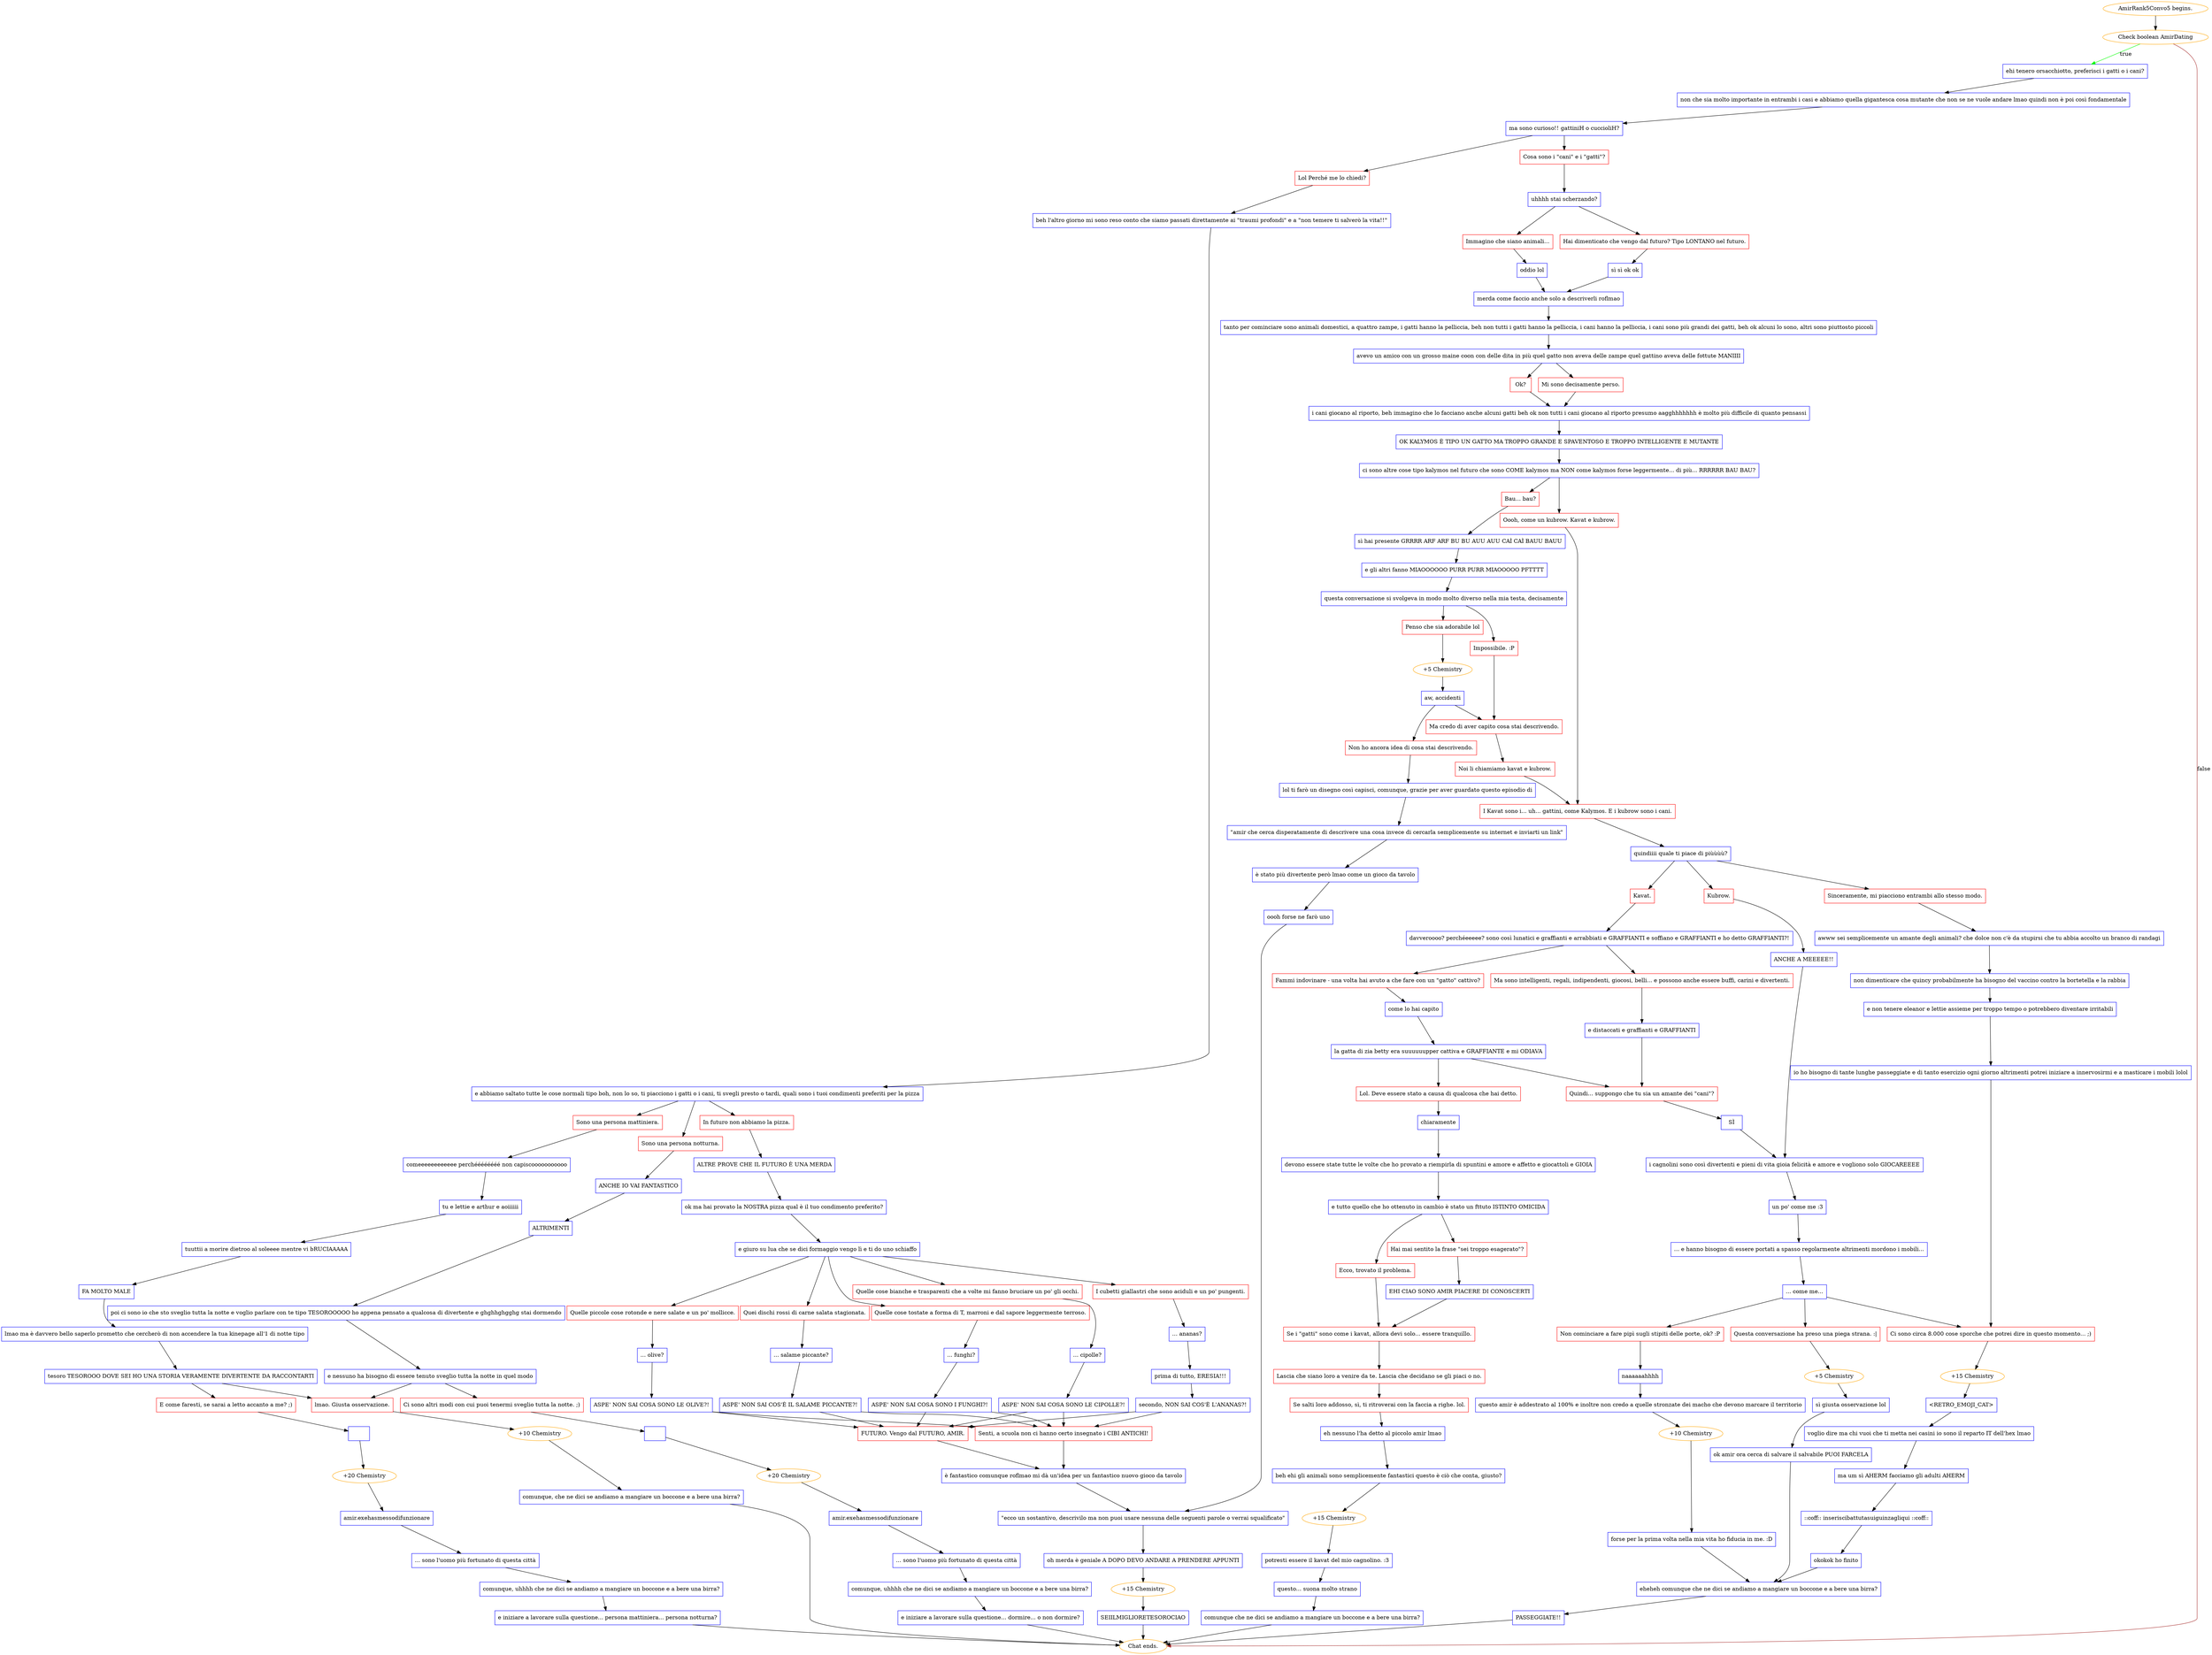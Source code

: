 digraph {
	"AmirRank5Convo5 begins." [color=orange];
		"AmirRank5Convo5 begins." -> j3879414663;
	j3879414663 [label="Check boolean AmirDating",color=orange];
		j3879414663 -> j2933451369 [label=true,color=green];
		j3879414663 -> "Chat ends." [label=false,color=brown];
	j2933451369 [label="ehi tenero orsacchiotto, preferisci i gatti o i cani?",shape=box,color=blue];
		j2933451369 -> j2617228877;
	"Chat ends." [color=orange];
	j2617228877 [label="non che sia molto importante in entrambi i casi e abbiamo quella gigantesca cosa mutante che non se ne vuole andare lmao quindi non è poi così fondamentale",shape=box,color=blue];
		j2617228877 -> j2111616752;
	j2111616752 [label="ma sono curioso!! gattiniH o cuccioliH?",shape=box,color=blue];
		j2111616752 -> j1999964106;
		j2111616752 -> j1833906040;
	j1999964106 [label="Cosa sono i \"cani\" e i \"gatti\"?",shape=box,color=red];
		j1999964106 -> j3974869464;
	j1833906040 [label="Lol Perché me lo chiedi?",shape=box,color=red];
		j1833906040 -> j1507466832;
	j3974869464 [label="uhhhh stai scherzando?",shape=box,color=blue];
		j3974869464 -> j2503570419;
		j3974869464 -> j2452180043;
	j1507466832 [label="beh l'altro giorno mi sono reso conto che siamo passati direttamente ai \"traumi profondi\" e a \"non temere ti salverò la vita!!\"",shape=box,color=blue];
		j1507466832 -> j2157386327;
	j2503570419 [label="Hai dimenticato che vengo dal futuro? Tipo LONTANO nel futuro.",shape=box,color=red];
		j2503570419 -> j3667470357;
	j2452180043 [label="Immagino che siano animali...",shape=box,color=red];
		j2452180043 -> j3668941920;
	j2157386327 [label="e abbiamo saltato tutte le cose normali tipo boh, non lo so, ti piacciono i gatti o i cani, ti svegli presto o tardi, quali sono i tuoi condimenti preferiti per la pizza",shape=box,color=blue];
		j2157386327 -> j2460170768;
		j2157386327 -> j34063086;
		j2157386327 -> j1990838045;
	j3667470357 [label="sì sì ok ok",shape=box,color=blue];
		j3667470357 -> j3177053781;
	j3668941920 [label="oddio lol",shape=box,color=blue];
		j3668941920 -> j3177053781;
	j2460170768 [label="Sono una persona mattiniera.",shape=box,color=red];
		j2460170768 -> j3922142131;
	j34063086 [label="Sono una persona notturna.",shape=box,color=red];
		j34063086 -> j4206760165;
	j1990838045 [label="In futuro non abbiamo la pizza.",shape=box,color=red];
		j1990838045 -> j2863409178;
	j3177053781 [label="merda come faccio anche solo a descriverli roflmao",shape=box,color=blue];
		j3177053781 -> j1156916335;
	j3922142131 [label="comeeeeeeeeeeee perchéééééééé non capiscooooooooooo",shape=box,color=blue];
		j3922142131 -> j3100638852;
	j4206760165 [label="ANCHE IO VAI FANTASTICO",shape=box,color=blue];
		j4206760165 -> j3320236614;
	j2863409178 [label="ALTRE PROVE CHE IL FUTURO È UNA MERDA",shape=box,color=blue];
		j2863409178 -> j3127660399;
	j1156916335 [label="tanto per cominciare sono animali domestici, a quattro zampe, i gatti hanno la pelliccia, beh non tutti i gatti hanno la pelliccia, i cani hanno la pelliccia, i cani sono più grandi dei gatti, beh ok alcuni lo sono, altri sono piuttosto piccoli",shape=box,color=blue];
		j1156916335 -> j2964693765;
	j3100638852 [label="tu e lettie e arthur e aoiiiiii",shape=box,color=blue];
		j3100638852 -> j646812165;
	j3320236614 [label="ALTRIMENTI",shape=box,color=blue];
		j3320236614 -> j2184547601;
	j3127660399 [label="ok ma hai provato la NOSTRA pizza qual è il tuo condimento preferito?",shape=box,color=blue];
		j3127660399 -> j1038761894;
	j2964693765 [label="avevo un amico con un grosso maine coon con delle dita in più quel gatto non aveva delle zampe quel gattino aveva delle fottute MANIIII",shape=box,color=blue];
		j2964693765 -> j1059434715;
		j2964693765 -> j683327834;
	j646812165 [label="tuuttii a morire dietroo al soleeee mentre vi bRUCIAAAAA",shape=box,color=blue];
		j646812165 -> j2205237540;
	j2184547601 [label="poi ci sono io che sto sveglio tutta la notte e voglio parlare con te tipo TESOROOOOO ho appena pensato a qualcosa di divertente e ghghhghgghg stai dormendo",shape=box,color=blue];
		j2184547601 -> j3218417506;
	j1038761894 [label="e giuro su lua che se dici formaggio vengo lì e ti do uno schiaffo",shape=box,color=blue];
		j1038761894 -> j3439201266;
		j1038761894 -> j1288078185;
		j1038761894 -> j2585788193;
		j1038761894 -> j2983192881;
		j1038761894 -> j1167310423;
	j1059434715 [label="Mi sono decisamente perso.",shape=box,color=red];
		j1059434715 -> j465251504;
	j683327834 [label="Ok?",shape=box,color=red];
		j683327834 -> j465251504;
	j2205237540 [label="FA MOLTO MALE",shape=box,color=blue];
		j2205237540 -> j3715536311;
	j3218417506 [label="e nessuno ha bisogno di essere tenuto sveglio tutta la notte in quel modo",shape=box,color=blue];
		j3218417506 -> j3102031802;
		j3218417506 -> j3494010486;
	j3439201266 [label="Quei dischi rossi di carne salata stagionata.",shape=box,color=red];
		j3439201266 -> j3962931735;
	j1288078185 [label="Quelle piccole cose rotonde e nere salate e un po' mollicce.",shape=box,color=red];
		j1288078185 -> j376987814;
	j2585788193 [label="Quelle cose tostate a forma di T, marroni e dal sapore leggermente terroso.",shape=box,color=red];
		j2585788193 -> j724969977;
	j2983192881 [label="Quelle cose bianche e trasparenti che a volte mi fanno bruciare un po' gli occhi.",shape=box,color=red];
		j2983192881 -> j2045717424;
	j1167310423 [label="I cubetti giallastri che sono aciduli e un po' pungenti.",shape=box,color=red];
		j1167310423 -> j3520327874;
	j465251504 [label="i cani giocano al riporto, beh immagino che lo facciano anche alcuni gatti beh ok non tutti i cani giocano al riporto presumo aagghhhhhhh è molto più difficile di quanto pensassi",shape=box,color=blue];
		j465251504 -> j3679565921;
	j3715536311 [label="lmao ma è davvero bello saperlo prometto che cercherò di non accendere la tua kinepage all'1 di notte tipo",shape=box,color=blue];
		j3715536311 -> j1477200205;
	j3102031802 [label="Ci sono altri modi con cui puoi tenermi sveglio tutta la notte. ;)",shape=box,color=red];
		j3102031802 -> j2769829412;
	j3494010486 [label="lmao. Giusta osservazione.",shape=box,color=red];
		j3494010486 -> j3267587736;
	j3962931735 [label="... salame piccante?",shape=box,color=blue];
		j3962931735 -> j2219885443;
	j376987814 [label="... olive?",shape=box,color=blue];
		j376987814 -> j808874222;
	j724969977 [label="... funghi?",shape=box,color=blue];
		j724969977 -> j666438940;
	j2045717424 [label="... cipolle?",shape=box,color=blue];
		j2045717424 -> j3608217749;
	j3520327874 [label="... ananas?",shape=box,color=blue];
		j3520327874 -> j2169769174;
	j3679565921 [label="OK KALYMOS È TIPO UN GATTO MA TROPPO GRANDE E SPAVENTOSO E TROPPO INTELLIGENTE E MUTANTE",shape=box,color=blue];
		j3679565921 -> j2009694145;
	j1477200205 [label="tesoro TESOROOO DOVE SEI HO UNA STORIA VERAMENTE DIVERTENTE DA RACCONTARTI",shape=box,color=blue];
		j1477200205 -> j3587920799;
		j1477200205 -> j3494010486;
	j2769829412 [label="  ",shape=box,color=blue];
		j2769829412 -> j2794363531;
	j3267587736 [label="+10 Chemistry",color=orange];
		j3267587736 -> j3882790916;
	j2219885443 [label="ASPE' NON SAI COS'È IL SALAME PICCANTE?!",shape=box,color=blue];
		j2219885443 -> j1675468547;
		j2219885443 -> j4146786810;
	j808874222 [label="ASPE' NON SAI COSA SONO LE OLIVE?!",shape=box,color=blue];
		j808874222 -> j1675468547;
		j808874222 -> j4146786810;
	j666438940 [label="ASPE' NON SAI COSA SONO I FUNGHI?!",shape=box,color=blue];
		j666438940 -> j1675468547;
		j666438940 -> j4146786810;
	j3608217749 [label="ASPE' NON SAI COSA SONO LE CIPOLLE?!",shape=box,color=blue];
		j3608217749 -> j1675468547;
		j3608217749 -> j4146786810;
	j2169769174 [label="prima di tutto, ERESIA!!!",shape=box,color=blue];
		j2169769174 -> j116714182;
	j2009694145 [label="ci sono altre cose tipo kalymos nel futuro che sono COME kalymos ma NON come kalymos forse leggermente... di più... RRRRRR BAU BAU?",shape=box,color=blue];
		j2009694145 -> j379020986;
		j2009694145 -> j229685336;
	j3587920799 [label="E come faresti, se sarai a letto accanto a me? ;)",shape=box,color=red];
		j3587920799 -> j2696896047;
	j2794363531 [label="+20 Chemistry",color=orange];
		j2794363531 -> j2536976149;
	j3882790916 [label="comunque, che ne dici se andiamo a mangiare un boccone e a bere una birra?",shape=box,color=blue];
		j3882790916 -> "Chat ends.";
	j1675468547 [label="FUTURO. Vengo dal FUTURO, AMIR.",shape=box,color=red];
		j1675468547 -> j1137872280;
	j4146786810 [label="Senti, a scuola non ci hanno certo insegnato i CIBI ANTICHI!",shape=box,color=red];
		j4146786810 -> j1137872280;
	j116714182 [label="secondo, NON SAI COS'È L'ANANAS?!",shape=box,color=blue];
		j116714182 -> j1675468547;
		j116714182 -> j4146786810;
	j379020986 [label="Oooh, come un kubrow. Kavat e kubrow.",shape=box,color=red];
		j379020986 -> j2054886143;
	j229685336 [label="Bau... bau?",shape=box,color=red];
		j229685336 -> j3030617466;
	j2696896047 [label="  ",shape=box,color=blue];
		j2696896047 -> j3890155783;
	j2536976149 [label="amir.exehasmessodifunzionare",shape=box,color=blue];
		j2536976149 -> j215928540;
	j1137872280 [label="è fantastico comunque roflmao mi dà un'idea per un fantastico nuovo gioco da tavolo",shape=box,color=blue];
		j1137872280 -> j337541275;
	j2054886143 [label="I Kavat sono i... uh... gattini, come Kalymos. E i kubrow sono i cani.",shape=box,color=red];
		j2054886143 -> j4287341969;
	j3030617466 [label="sì hai presente GRRRR ARF ARF BU BU AUU AUU CAÌ CAÌ BAUU BAUU",shape=box,color=blue];
		j3030617466 -> j3064727986;
	j3890155783 [label="+20 Chemistry",color=orange];
		j3890155783 -> j3465816480;
	j215928540 [label="... sono l'uomo più fortunato di questa città",shape=box,color=blue];
		j215928540 -> j1775963035;
	j337541275 [label="\"ecco un sostantivo, descrivilo ma non puoi usare nessuna delle seguenti parole o verrai squalificato\"",shape=box,color=blue];
		j337541275 -> j1992128137;
	j4287341969 [label="quindiiii quale ti piace di piùùùù?",shape=box,color=blue];
		j4287341969 -> j4025641630;
		j4287341969 -> j2452941661;
		j4287341969 -> j2929163186;
	j3064727986 [label="e gli altri fanno MIAOOOOOO PURR PURR MIAOOOOO PFTTTT",shape=box,color=blue];
		j3064727986 -> j2821878626;
	j3465816480 [label="amir.exehasmessodifunzionare",shape=box,color=blue];
		j3465816480 -> j3145565541;
	j1775963035 [label="comunque, uhhhh che ne dici se andiamo a mangiare un boccone e a bere una birra?",shape=box,color=blue];
		j1775963035 -> j89212335;
	j1992128137 [label="oh merda è geniale A DOPO DEVO ANDARE A PRENDERE APPUNTI",shape=box,color=blue];
		j1992128137 -> j2848389583;
	j4025641630 [label="Kavat.",shape=box,color=red];
		j4025641630 -> j62149189;
	j2452941661 [label="Kubrow.",shape=box,color=red];
		j2452941661 -> j2123692305;
	j2929163186 [label="Sinceramente, mi piacciono entrambi allo stesso modo.",shape=box,color=red];
		j2929163186 -> j3474888029;
	j2821878626 [label="questa conversazione si svolgeva in modo molto diverso nella mia testa, decisamente",shape=box,color=blue];
		j2821878626 -> j2277939761;
		j2821878626 -> j4009548847;
	j3145565541 [label="... sono l'uomo più fortunato di questa città",shape=box,color=blue];
		j3145565541 -> j512347922;
	j89212335 [label="e iniziare a lavorare sulla questione... dormire... o non dormire?",shape=box,color=blue];
		j89212335 -> "Chat ends.";
	j2848389583 [label="+15 Chemistry",color=orange];
		j2848389583 -> j3010612596;
	j62149189 [label="davveroooo? perchéeeeee? sono così lunatici e graffianti e arrabbiati e GRAFFIANTI e soffiano e GRAFFIANTI e ho detto GRAFFIANTI?!",shape=box,color=blue];
		j62149189 -> j1017346904;
		j62149189 -> j4023222166;
	j2123692305 [label="ANCHE A MEEEEE!!",shape=box,color=blue];
		j2123692305 -> j3408983573;
	j3474888029 [label="awww sei semplicemente un amante degli animali? che dolce non c'è da stupirsi che tu abbia accolto un branco di randagi",shape=box,color=blue];
		j3474888029 -> j2798732663;
	j2277939761 [label="Impossibile. :P",shape=box,color=red];
		j2277939761 -> j3604567829;
	j4009548847 [label="Penso che sia adorabile lol",shape=box,color=red];
		j4009548847 -> j3498153066;
	j512347922 [label="comunque, uhhhh che ne dici se andiamo a mangiare un boccone e a bere una birra?",shape=box,color=blue];
		j512347922 -> j4110782984;
	j3010612596 [label="SEIILMIGLIORETESOROCIAO",shape=box,color=blue];
		j3010612596 -> "Chat ends.";
	j1017346904 [label="Fammi indovinare - una volta hai avuto a che fare con un \"gatto\" cattivo?",shape=box,color=red];
		j1017346904 -> j1083915968;
	j4023222166 [label="Ma sono intelligenti, regali, indipendenti, giocosi, belli... e possono anche essere buffi, carini e divertenti.",shape=box,color=red];
		j4023222166 -> j1937170921;
	j3408983573 [label="i cagnolini sono così divertenti e pieni di vita gioia felicità e amore e vogliono solo GIOCAREEEE",shape=box,color=blue];
		j3408983573 -> j3018369993;
	j2798732663 [label="non dimenticare che quincy probabilmente ha bisogno del vaccino contro la bortetella e la rabbia",shape=box,color=blue];
		j2798732663 -> j3868420834;
	j3604567829 [label="Ma credo di aver capito cosa stai descrivendo.",shape=box,color=red];
		j3604567829 -> j449099718;
	j3498153066 [label="+5 Chemistry",color=orange];
		j3498153066 -> j2536262970;
	j4110782984 [label="e iniziare a lavorare sulla questione... persona mattiniera... persona notturna?",shape=box,color=blue];
		j4110782984 -> "Chat ends.";
	j1083915968 [label="come lo hai capito",shape=box,color=blue];
		j1083915968 -> j816761476;
	j1937170921 [label="e distaccati e graffianti e GRAFFIANTI",shape=box,color=blue];
		j1937170921 -> j4240789064;
	j3018369993 [label="un po' come me :3",shape=box,color=blue];
		j3018369993 -> j262235324;
	j3868420834 [label="e non tenere eleanor e lettie assieme per troppo tempo o potrebbero diventare irritabili",shape=box,color=blue];
		j3868420834 -> j337341627;
	j449099718 [label="Noi li chiamiamo kavat e kubrow.",shape=box,color=red];
		j449099718 -> j2054886143;
	j2536262970 [label="aw, accidenti",shape=box,color=blue];
		j2536262970 -> j3604567829;
		j2536262970 -> j1167297135;
	j816761476 [label="la gatta di zia betty era suuuuuupper cattiva e GRAFFIANTE e mi ODIAVA",shape=box,color=blue];
		j816761476 -> j1574383672;
		j816761476 -> j4240789064;
	j4240789064 [label="Quindi... suppongo che tu sia un amante dei \"cani\"?",shape=box,color=red];
		j4240789064 -> j1377253505;
	j262235324 [label="... e hanno bisogno di essere portati a spasso regolarmente altrimenti mordono i mobili...",shape=box,color=blue];
		j262235324 -> j2289746800;
	j337341627 [label="io ho bisogno di tante lunghe passeggiate e di tanto esercizio ogni giorno altrimenti potrei iniziare a innervosirmi e a masticare i mobili lolol",shape=box,color=blue];
		j337341627 -> j298702447;
	j1167297135 [label="Non ho ancora idea di cosa stai descrivendo.",shape=box,color=red];
		j1167297135 -> j2865792992;
	j1574383672 [label="Lol. Deve essere stato a causa di qualcosa che hai detto.",shape=box,color=red];
		j1574383672 -> j3130986707;
	j1377253505 [label="SÌ",shape=box,color=blue];
		j1377253505 -> j3408983573;
	j2289746800 [label="... come me...",shape=box,color=blue];
		j2289746800 -> j3291930061;
		j2289746800 -> j2862703552;
		j2289746800 -> j298702447;
	j298702447 [label="Ci sono circa 8.000 cose sporche che potrei dire in questo momento... ;)",shape=box,color=red];
		j298702447 -> j80083477;
	j2865792992 [label="lol ti farò un disegno così capisci, comunque, grazie per aver guardato questo episodio di",shape=box,color=blue];
		j2865792992 -> j1367523872;
	j3130986707 [label="chiaramente",shape=box,color=blue];
		j3130986707 -> j555004536;
	j3291930061 [label="Questa conversazione ha preso una piega strana. :|",shape=box,color=red];
		j3291930061 -> j2446118809;
	j2862703552 [label="Non cominciare a fare pipì sugli stipiti delle porte, ok? :P",shape=box,color=red];
		j2862703552 -> j1026606487;
	j80083477 [label="+15 Chemistry",color=orange];
		j80083477 -> j3424631998;
	j1367523872 [label="\"amir che cerca disperatamente di descrivere una cosa invece di cercarla semplicemente su internet e inviarti un link\"",shape=box,color=blue];
		j1367523872 -> j3464503560;
	j555004536 [label="devono essere state tutte le volte che ho provato a riempirla di spuntini e amore e affetto e giocattoli e GIOIA",shape=box,color=blue];
		j555004536 -> j3200209973;
	j2446118809 [label="+5 Chemistry",color=orange];
		j2446118809 -> j3774948396;
	j1026606487 [label="naaaaaahhhh",shape=box,color=blue];
		j1026606487 -> j643230872;
	j3424631998 [label="<RETRO_EMOJI_CAT>",shape=box,color=blue];
		j3424631998 -> j923195207;
	j3464503560 [label="è stato più divertente però lmao come un gioco da tavolo",shape=box,color=blue];
		j3464503560 -> j1746488827;
	j3200209973 [label="e tutto quello che ho ottenuto in cambio è stato un fttuto ISTINTO OMICIDA",shape=box,color=blue];
		j3200209973 -> j3299465482;
		j3200209973 -> j1561513320;
	j3774948396 [label="sì giusta osservazione lol",shape=box,color=blue];
		j3774948396 -> j1416743366;
	j643230872 [label="questo amir è addestrato al 100% e inoltre non credo a quelle stronzate dei macho che devono marcare il territorio",shape=box,color=blue];
		j643230872 -> j2706529444;
	j923195207 [label="voglio dire ma chi vuoi che ti metta nei casini io sono il reparto IT dell'hex lmao",shape=box,color=blue];
		j923195207 -> j2607648944;
	j1746488827 [label="oooh forse ne farò uno",shape=box,color=blue];
		j1746488827 -> j337541275;
	j3299465482 [label="Hai mai sentito la frase \"sei troppo esagerato\"?",shape=box,color=red];
		j3299465482 -> j634657072;
	j1561513320 [label="Ecco, trovato il problema.",shape=box,color=red];
		j1561513320 -> j1173120797;
	j1416743366 [label="ok amir ora cerca di salvare il salvabile PUOI FARCELA",shape=box,color=blue];
		j1416743366 -> j3043374466;
	j2706529444 [label="+10 Chemistry",color=orange];
		j2706529444 -> j1929244780;
	j2607648944 [label="ma um sì AHERM facciamo gli adulti AHERM",shape=box,color=blue];
		j2607648944 -> j3575484934;
	j634657072 [label="EHI CIAO SONO AMIR PIACERE DI CONOSCERTI",shape=box,color=blue];
		j634657072 -> j1173120797;
	j1173120797 [label="Se i \"gatti\" sono come i kavat, allora devi solo... essere tranquillo.",shape=box,color=red];
		j1173120797 -> j1619920916;
	j3043374466 [label="eheheh comunque che ne dici se andiamo a mangiare un boccone e a bere una birra?",shape=box,color=blue];
		j3043374466 -> j4154970118;
	j1929244780 [label="forse per la prima volta nella mia vita ho fiducia in me. :D",shape=box,color=blue];
		j1929244780 -> j3043374466;
	j3575484934 [label="::coff:: inseriscibattutasuiguinzagliqui ::coff::",shape=box,color=blue];
		j3575484934 -> j3058896488;
	j1619920916 [label="Lascia che siano loro a venire da te. Lascia che decidano se gli piaci o no.",shape=box,color=red];
		j1619920916 -> j2833974899;
	j4154970118 [label="PASSEGGIATE!!",shape=box,color=blue];
		j4154970118 -> "Chat ends.";
	j3058896488 [label="okokok ho finito",shape=box,color=blue];
		j3058896488 -> j3043374466;
	j2833974899 [label="Se salti loro addosso, sì, ti ritroverai con la faccia a righe. lol.",shape=box,color=red];
		j2833974899 -> j1363332493;
	j1363332493 [label="eh nessuno l'ha detto al piccolo amir lmao",shape=box,color=blue];
		j1363332493 -> j4005864074;
	j4005864074 [label="beh ehi gli animali sono semplicemente fantastici questo è ciò che conta, giusto?",shape=box,color=blue];
		j4005864074 -> j3787009842;
	j3787009842 [label="+15 Chemistry",color=orange];
		j3787009842 -> j3300463174;
	j3300463174 [label="potresti essere il kavat del mio cagnolino. :3",shape=box,color=blue];
		j3300463174 -> j2226264814;
	j2226264814 [label="questo... suona molto strano",shape=box,color=blue];
		j2226264814 -> j975821640;
	j975821640 [label="comunque che ne dici se andiamo a mangiare un boccone e a bere una birra?",shape=box,color=blue];
		j975821640 -> "Chat ends.";
}